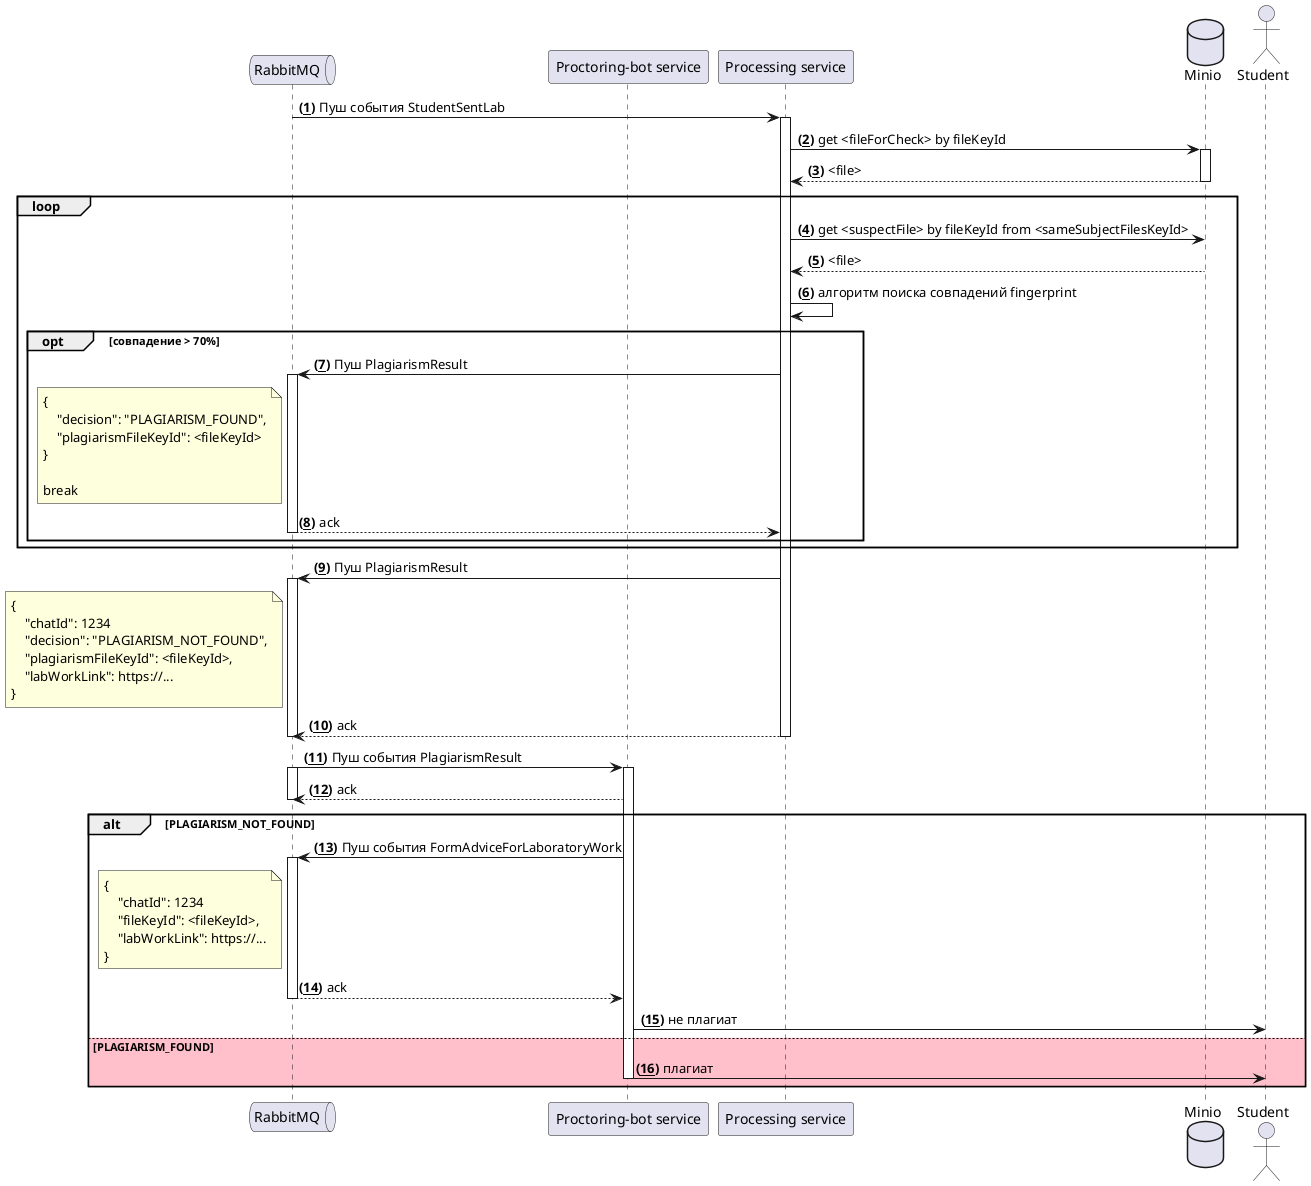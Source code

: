 @startuml

autonumber "<b>(<u>##</u>)"


queue "RabbitMQ" as rmq

participant "Proctoring-bot service" as pbs
participant "Processing service" as ps

database Minio as minio
actor Student as stud

' эта часть уже написана

rmq -> ps++: Пуш события StudentSentLab

ps -> minio++ : get <fileForCheck> by fileKeyId
ps <-- minio--: <file>
loop
ps -> minio: get <suspectFile> by fileKeyId from <sameSubjectFilesKeyId>
ps <-- minio--: <file>
ps -> ps: алгоритм поиска совпадений fingerprint

opt совпадение > 70%
    ps -> rmq++: Пуш PlagiarismResult
    note left rmq
        {
            "decision": "PLAGIARISM_FOUND",
            "plagiarismFileKeyId": <fileKeyId>
        }

        break
    end note
    ps <-- rmq--: ack
end opt

end loop

ps -> rmq++: Пуш PlagiarismResult
    note left rmq
        {
            "chatId": 1234
            "decision": "PLAGIARISM_NOT_FOUND",
            "plagiarismFileKeyId": <fileKeyId>,
            "labWorkLink": https://...
        }
    end note

rmq <-- ps--: ack
rmq--


rmq -> pbs++ : Пуш события PlagiarismResult
rmq++
rmq <-- pbs: ack
rmq--

alt PLAGIARISM_NOT_FOUND
pbs -> rmq++ : Пуш события FormAdviceForLaboratoryWork
    note left rmq
        {
            "chatId": 1234
            "fileKeyId": <fileKeyId>,
            "labWorkLink": https://...
        }
    end note
pbs <-- rmq--: ack
pbs -> stud: не плагиат
else #Pink PLAGIARISM_FOUND
pbs -> stud: плагиат
pbs--
end alt


@enduml